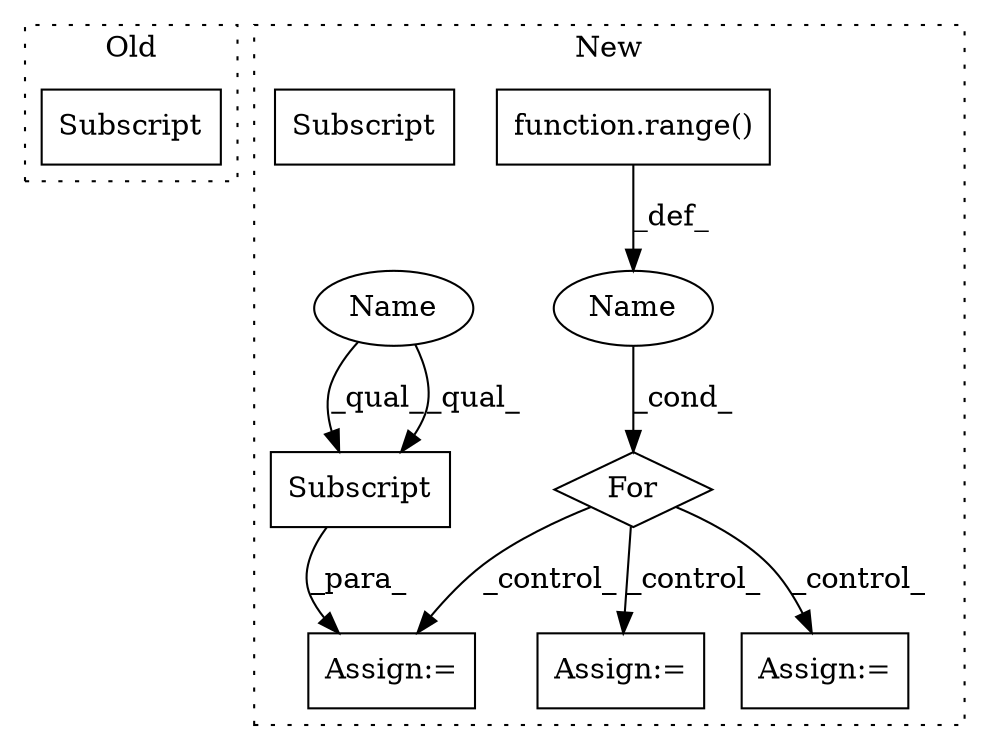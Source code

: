 digraph G {
subgraph cluster0 {
1 [label="Subscript" a="63" s="1684,0" l="51,0" shape="box"];
label = "Old";
style="dotted";
}
subgraph cluster1 {
2 [label="function.range()" a="75" s="1835,1851" l="6,1" shape="box"];
3 [label="For" a="107" s="1826,1852" l="4,14" shape="diamond"];
4 [label="Assign:=" a="68" s="2386" l="3" shape="box"];
5 [label="Name" a="87" s="1830" l="1" shape="ellipse"];
6 [label="Assign:=" a="68" s="2276" l="3" shape="box"];
7 [label="Assign:=" a="68" s="2346" l="3" shape="box"];
8 [label="Subscript" a="63" s="2389,0" l="17,0" shape="box"];
9 [label="Name" a="87" s="2389" l="8" shape="ellipse"];
10 [label="Subscript" a="63" s="2389,0" l="17,0" shape="box"];
label = "New";
style="dotted";
}
2 -> 5 [label="_def_"];
3 -> 7 [label="_control_"];
3 -> 4 [label="_control_"];
3 -> 6 [label="_control_"];
5 -> 3 [label="_cond_"];
9 -> 10 [label="_qual_"];
9 -> 10 [label="_qual_"];
10 -> 4 [label="_para_"];
}